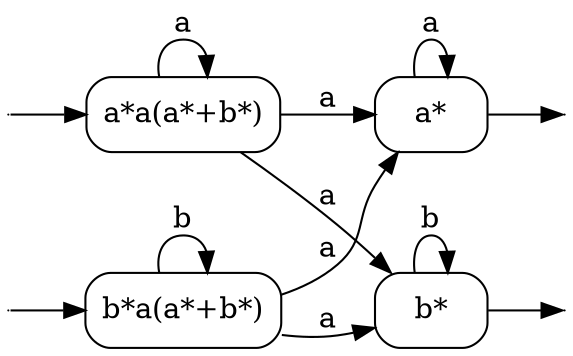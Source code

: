 digraph
{
  vcsn_context = "lal_char(ab)_b"
  rankdir = LR
  {
    node [shape = point, width = 0]
    I0
    I1
    F2
    F3
  }
  {
    node [shape = circle]
    0 [label = "a*a(a*+b*)", shape = box, style = rounded]
    1 [label = "b*a(a*+b*)", shape = box, style = rounded]
    2 [label = "a*", shape = box, style = rounded]
    3 [label = "b*", shape = box, style = rounded]
  }
  I0 -> 0
  I1 -> 1
  0 -> 0 [label = "a"]
  0 -> 2 [label = "a"]
  0 -> 3 [label = "a"]
  1 -> 1 [label = "b"]
  1 -> 2 [label = "a"]
  1 -> 3 [label = "a"]
  2 -> F2
  2 -> 2 [label = "a"]
  3 -> F3
  3 -> 3 [label = "b"]
}
